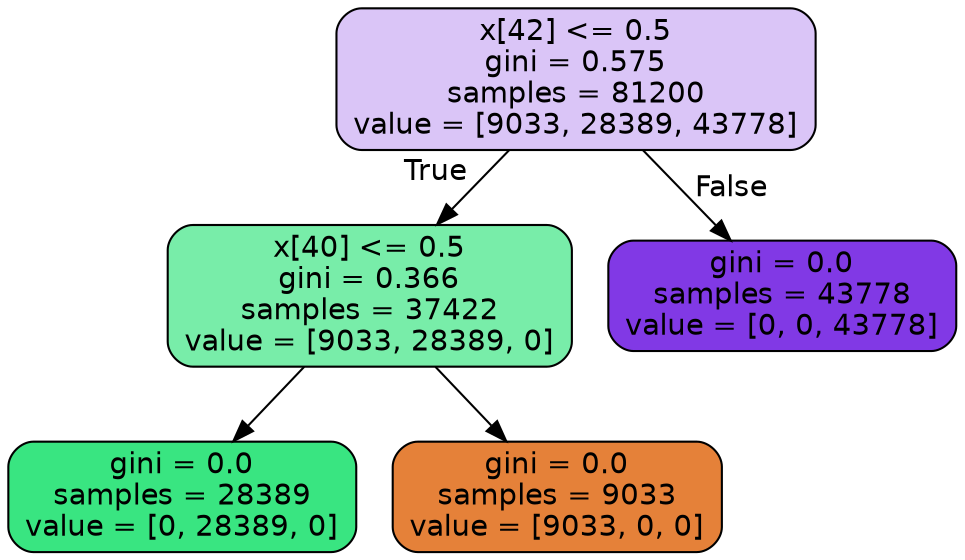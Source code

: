 digraph Tree {
node [shape=box, style="filled, rounded", color="black", fontname="helvetica"] ;
edge [fontname="helvetica"] ;
0 [label="x[42] <= 0.5\ngini = 0.575\nsamples = 81200\nvalue = [9033, 28389, 43778]", fillcolor="#dac5f7"] ;
1 [label="x[40] <= 0.5\ngini = 0.366\nsamples = 37422\nvalue = [9033, 28389, 0]", fillcolor="#78eda9"] ;
0 -> 1 [labeldistance=2.5, labelangle=45, headlabel="True"] ;
2 [label="gini = 0.0\nsamples = 28389\nvalue = [0, 28389, 0]", fillcolor="#39e581"] ;
1 -> 2 ;
3 [label="gini = 0.0\nsamples = 9033\nvalue = [9033, 0, 0]", fillcolor="#e58139"] ;
1 -> 3 ;
4 [label="gini = 0.0\nsamples = 43778\nvalue = [0, 0, 43778]", fillcolor="#8139e5"] ;
0 -> 4 [labeldistance=2.5, labelangle=-45, headlabel="False"] ;
}